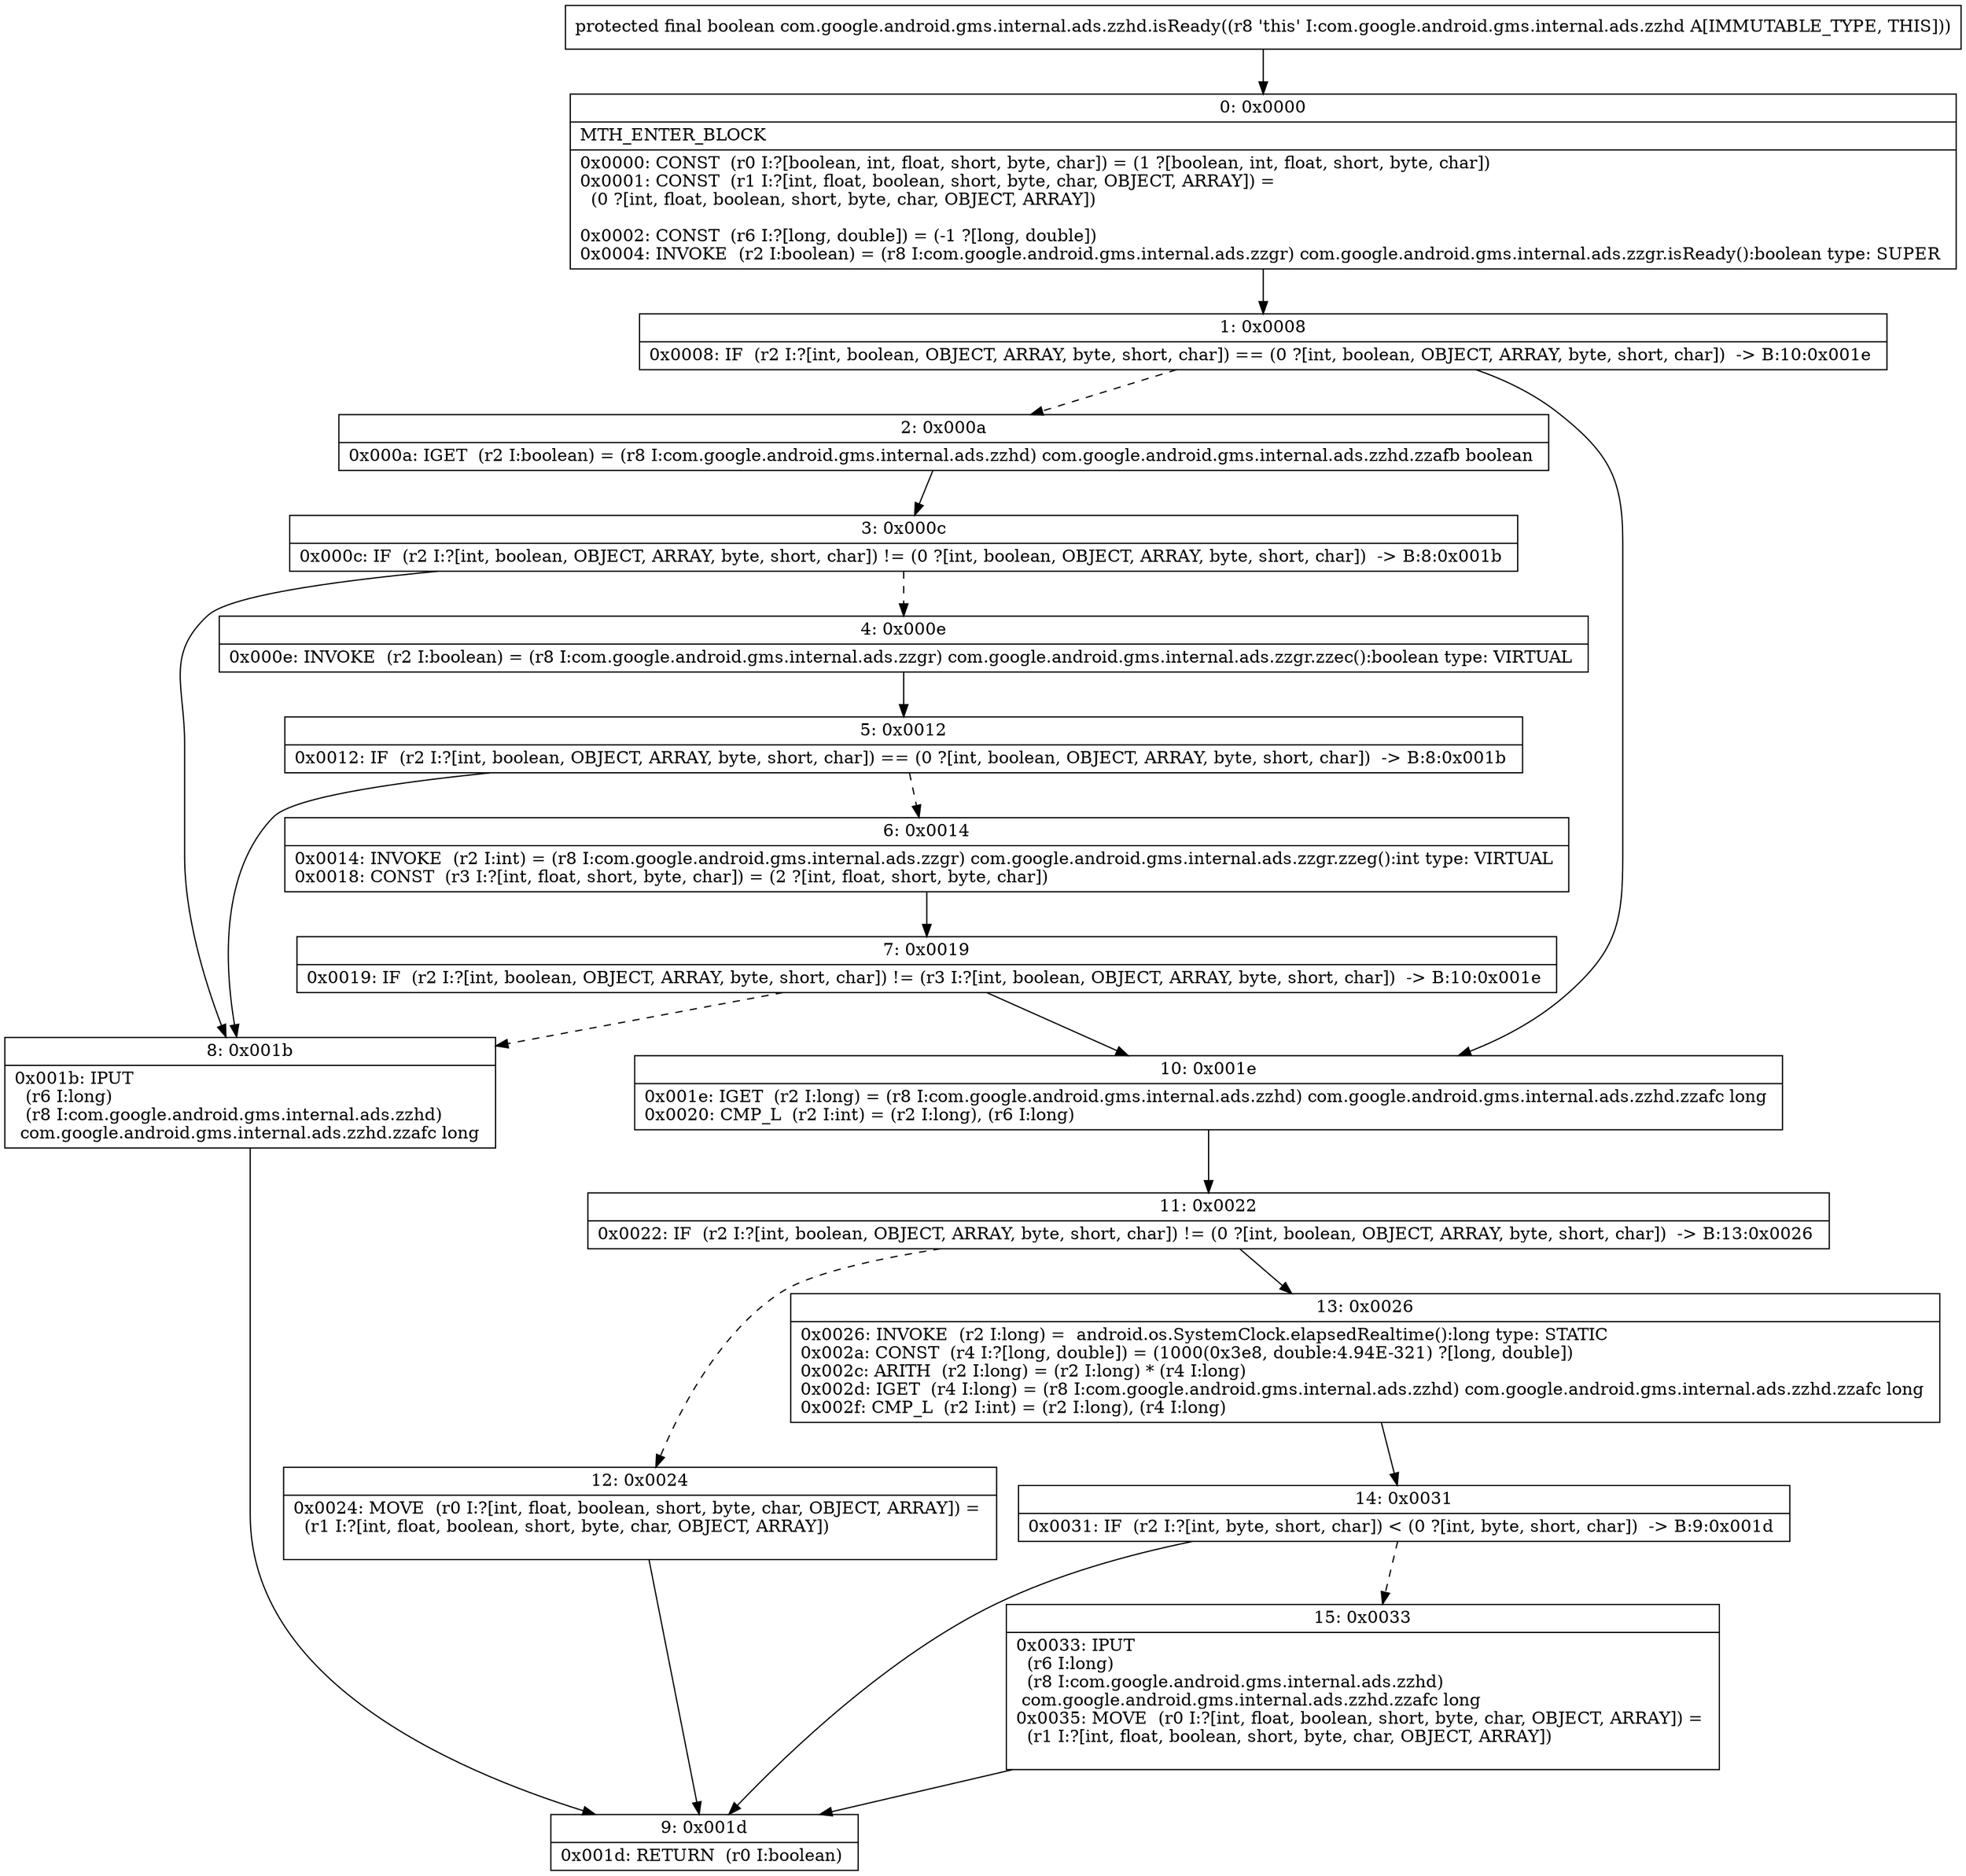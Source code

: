 digraph "CFG forcom.google.android.gms.internal.ads.zzhd.isReady()Z" {
Node_0 [shape=record,label="{0\:\ 0x0000|MTH_ENTER_BLOCK\l|0x0000: CONST  (r0 I:?[boolean, int, float, short, byte, char]) = (1 ?[boolean, int, float, short, byte, char]) \l0x0001: CONST  (r1 I:?[int, float, boolean, short, byte, char, OBJECT, ARRAY]) = \l  (0 ?[int, float, boolean, short, byte, char, OBJECT, ARRAY])\l \l0x0002: CONST  (r6 I:?[long, double]) = (\-1 ?[long, double]) \l0x0004: INVOKE  (r2 I:boolean) = (r8 I:com.google.android.gms.internal.ads.zzgr) com.google.android.gms.internal.ads.zzgr.isReady():boolean type: SUPER \l}"];
Node_1 [shape=record,label="{1\:\ 0x0008|0x0008: IF  (r2 I:?[int, boolean, OBJECT, ARRAY, byte, short, char]) == (0 ?[int, boolean, OBJECT, ARRAY, byte, short, char])  \-\> B:10:0x001e \l}"];
Node_2 [shape=record,label="{2\:\ 0x000a|0x000a: IGET  (r2 I:boolean) = (r8 I:com.google.android.gms.internal.ads.zzhd) com.google.android.gms.internal.ads.zzhd.zzafb boolean \l}"];
Node_3 [shape=record,label="{3\:\ 0x000c|0x000c: IF  (r2 I:?[int, boolean, OBJECT, ARRAY, byte, short, char]) != (0 ?[int, boolean, OBJECT, ARRAY, byte, short, char])  \-\> B:8:0x001b \l}"];
Node_4 [shape=record,label="{4\:\ 0x000e|0x000e: INVOKE  (r2 I:boolean) = (r8 I:com.google.android.gms.internal.ads.zzgr) com.google.android.gms.internal.ads.zzgr.zzec():boolean type: VIRTUAL \l}"];
Node_5 [shape=record,label="{5\:\ 0x0012|0x0012: IF  (r2 I:?[int, boolean, OBJECT, ARRAY, byte, short, char]) == (0 ?[int, boolean, OBJECT, ARRAY, byte, short, char])  \-\> B:8:0x001b \l}"];
Node_6 [shape=record,label="{6\:\ 0x0014|0x0014: INVOKE  (r2 I:int) = (r8 I:com.google.android.gms.internal.ads.zzgr) com.google.android.gms.internal.ads.zzgr.zzeg():int type: VIRTUAL \l0x0018: CONST  (r3 I:?[int, float, short, byte, char]) = (2 ?[int, float, short, byte, char]) \l}"];
Node_7 [shape=record,label="{7\:\ 0x0019|0x0019: IF  (r2 I:?[int, boolean, OBJECT, ARRAY, byte, short, char]) != (r3 I:?[int, boolean, OBJECT, ARRAY, byte, short, char])  \-\> B:10:0x001e \l}"];
Node_8 [shape=record,label="{8\:\ 0x001b|0x001b: IPUT  \l  (r6 I:long)\l  (r8 I:com.google.android.gms.internal.ads.zzhd)\l com.google.android.gms.internal.ads.zzhd.zzafc long \l}"];
Node_9 [shape=record,label="{9\:\ 0x001d|0x001d: RETURN  (r0 I:boolean) \l}"];
Node_10 [shape=record,label="{10\:\ 0x001e|0x001e: IGET  (r2 I:long) = (r8 I:com.google.android.gms.internal.ads.zzhd) com.google.android.gms.internal.ads.zzhd.zzafc long \l0x0020: CMP_L  (r2 I:int) = (r2 I:long), (r6 I:long) \l}"];
Node_11 [shape=record,label="{11\:\ 0x0022|0x0022: IF  (r2 I:?[int, boolean, OBJECT, ARRAY, byte, short, char]) != (0 ?[int, boolean, OBJECT, ARRAY, byte, short, char])  \-\> B:13:0x0026 \l}"];
Node_12 [shape=record,label="{12\:\ 0x0024|0x0024: MOVE  (r0 I:?[int, float, boolean, short, byte, char, OBJECT, ARRAY]) = \l  (r1 I:?[int, float, boolean, short, byte, char, OBJECT, ARRAY])\l \l}"];
Node_13 [shape=record,label="{13\:\ 0x0026|0x0026: INVOKE  (r2 I:long) =  android.os.SystemClock.elapsedRealtime():long type: STATIC \l0x002a: CONST  (r4 I:?[long, double]) = (1000(0x3e8, double:4.94E\-321) ?[long, double]) \l0x002c: ARITH  (r2 I:long) = (r2 I:long) * (r4 I:long) \l0x002d: IGET  (r4 I:long) = (r8 I:com.google.android.gms.internal.ads.zzhd) com.google.android.gms.internal.ads.zzhd.zzafc long \l0x002f: CMP_L  (r2 I:int) = (r2 I:long), (r4 I:long) \l}"];
Node_14 [shape=record,label="{14\:\ 0x0031|0x0031: IF  (r2 I:?[int, byte, short, char]) \< (0 ?[int, byte, short, char])  \-\> B:9:0x001d \l}"];
Node_15 [shape=record,label="{15\:\ 0x0033|0x0033: IPUT  \l  (r6 I:long)\l  (r8 I:com.google.android.gms.internal.ads.zzhd)\l com.google.android.gms.internal.ads.zzhd.zzafc long \l0x0035: MOVE  (r0 I:?[int, float, boolean, short, byte, char, OBJECT, ARRAY]) = \l  (r1 I:?[int, float, boolean, short, byte, char, OBJECT, ARRAY])\l \l}"];
MethodNode[shape=record,label="{protected final boolean com.google.android.gms.internal.ads.zzhd.isReady((r8 'this' I:com.google.android.gms.internal.ads.zzhd A[IMMUTABLE_TYPE, THIS])) }"];
MethodNode -> Node_0;
Node_0 -> Node_1;
Node_1 -> Node_2[style=dashed];
Node_1 -> Node_10;
Node_2 -> Node_3;
Node_3 -> Node_4[style=dashed];
Node_3 -> Node_8;
Node_4 -> Node_5;
Node_5 -> Node_6[style=dashed];
Node_5 -> Node_8;
Node_6 -> Node_7;
Node_7 -> Node_8[style=dashed];
Node_7 -> Node_10;
Node_8 -> Node_9;
Node_10 -> Node_11;
Node_11 -> Node_12[style=dashed];
Node_11 -> Node_13;
Node_12 -> Node_9;
Node_13 -> Node_14;
Node_14 -> Node_9;
Node_14 -> Node_15[style=dashed];
Node_15 -> Node_9;
}

